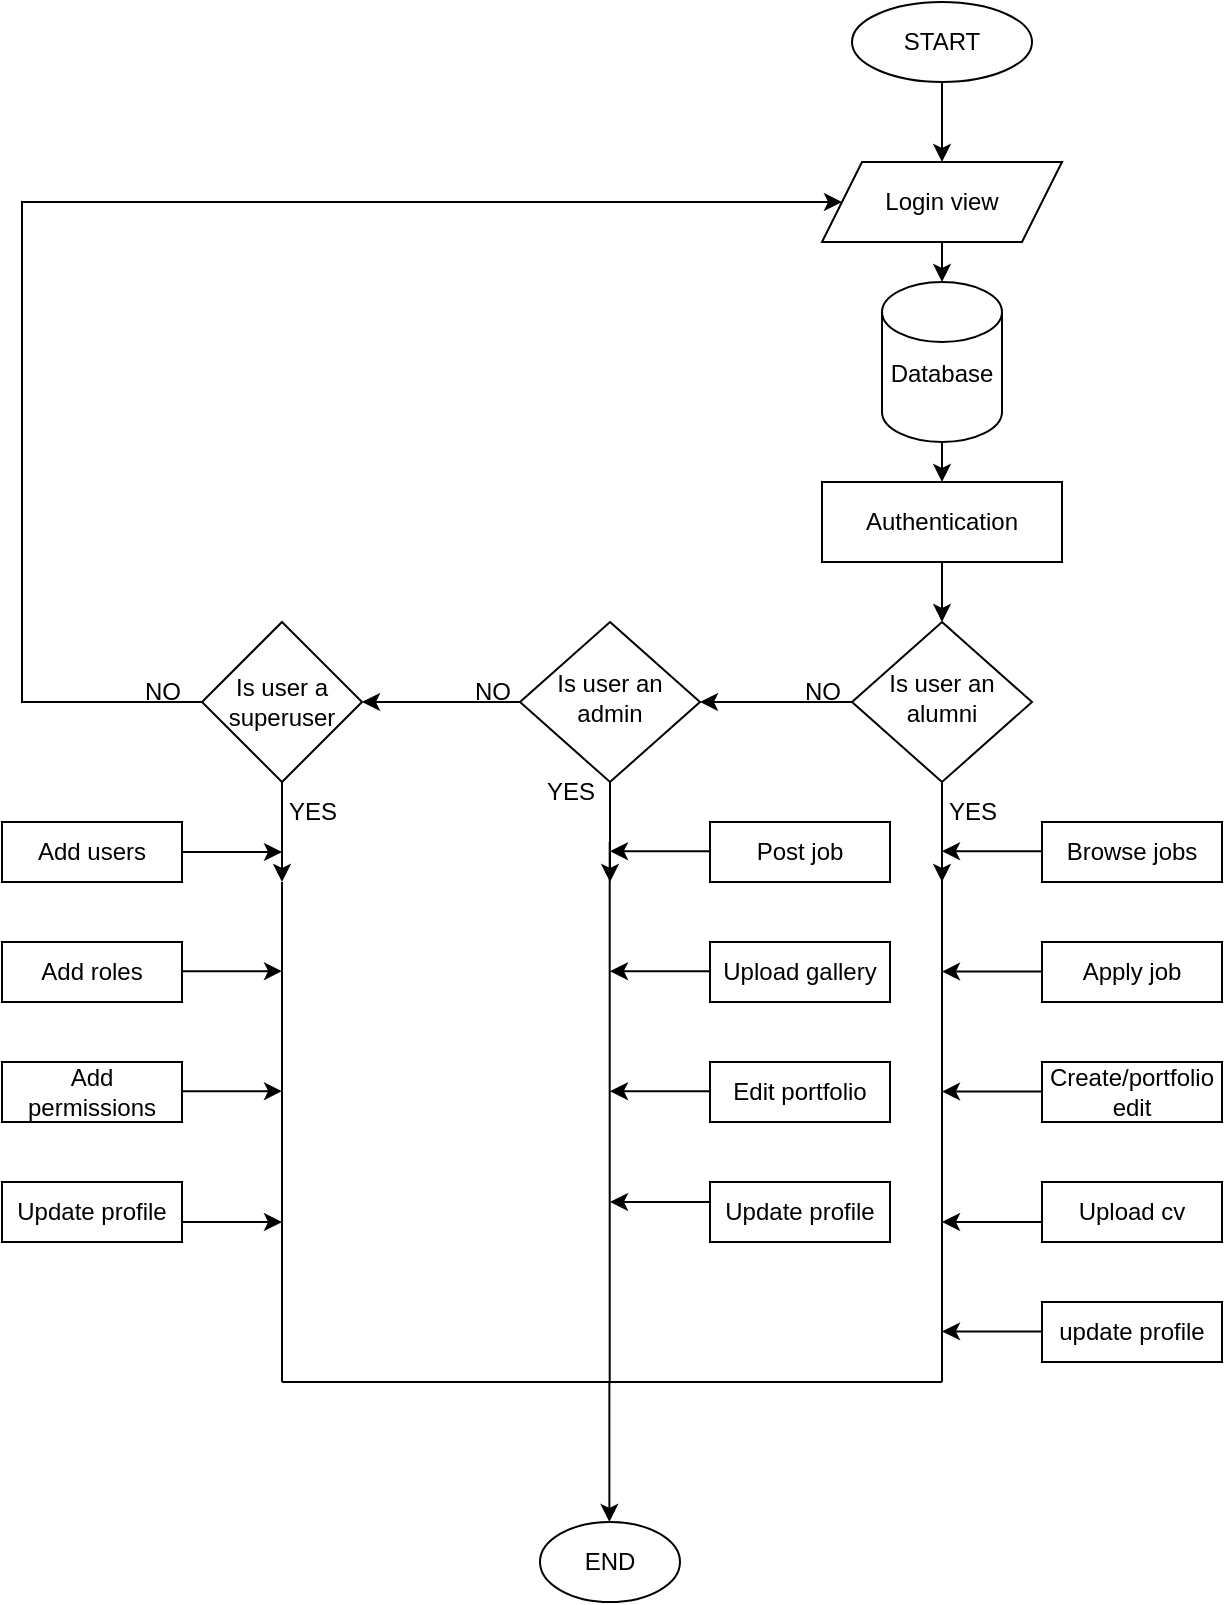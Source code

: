 <mxfile version="24.7.6">
  <diagram id="C5RBs43oDa-KdzZeNtuy" name="Page-1">
    <mxGraphModel dx="1880" dy="749" grid="1" gridSize="10" guides="1" tooltips="1" connect="1" arrows="1" fold="1" page="1" pageScale="1" pageWidth="827" pageHeight="1169" math="0" shadow="0">
      <root>
        <mxCell id="WIyWlLk6GJQsqaUBKTNV-0" />
        <mxCell id="WIyWlLk6GJQsqaUBKTNV-1" parent="WIyWlLk6GJQsqaUBKTNV-0" />
        <mxCell id="WIyWlLk6GJQsqaUBKTNV-6" value="Is user an alumni" style="rhombus;whiteSpace=wrap;html=1;shadow=0;fontFamily=Helvetica;fontSize=12;align=center;strokeWidth=1;spacing=6;spacingTop=-4;" parent="WIyWlLk6GJQsqaUBKTNV-1" vertex="1">
          <mxGeometry x="533" y="330" width="90" height="80" as="geometry" />
        </mxCell>
        <mxCell id="tVxXAvPuZTpGAG2POqlX-11" style="edgeStyle=orthogonalEdgeStyle;rounded=0;orthogonalLoop=1;jettySize=auto;html=1;exitX=0;exitY=0.5;exitDx=0;exitDy=0;entryX=1;entryY=0.5;entryDx=0;entryDy=0;" edge="1" parent="WIyWlLk6GJQsqaUBKTNV-1" source="WIyWlLk6GJQsqaUBKTNV-10" target="tVxXAvPuZTpGAG2POqlX-5">
          <mxGeometry relative="1" as="geometry" />
        </mxCell>
        <mxCell id="WIyWlLk6GJQsqaUBKTNV-10" value="Is user an admin" style="rhombus;whiteSpace=wrap;html=1;shadow=0;fontFamily=Helvetica;fontSize=12;align=center;strokeWidth=1;spacing=6;spacingTop=-4;" parent="WIyWlLk6GJQsqaUBKTNV-1" vertex="1">
          <mxGeometry x="367" y="330" width="90" height="80" as="geometry" />
        </mxCell>
        <mxCell id="tVxXAvPuZTpGAG2POqlX-1" value="Login view" style="shape=parallelogram;perimeter=parallelogramPerimeter;whiteSpace=wrap;html=1;fixedSize=1;" vertex="1" parent="WIyWlLk6GJQsqaUBKTNV-1">
          <mxGeometry x="518" y="100" width="120" height="40" as="geometry" />
        </mxCell>
        <mxCell id="tVxXAvPuZTpGAG2POqlX-2" value="START" style="ellipse;whiteSpace=wrap;html=1;" vertex="1" parent="WIyWlLk6GJQsqaUBKTNV-1">
          <mxGeometry x="533" y="20" width="90" height="40" as="geometry" />
        </mxCell>
        <mxCell id="tVxXAvPuZTpGAG2POqlX-3" value="Database&lt;div&gt;&lt;br&gt;&lt;/div&gt;" style="shape=cylinder3;whiteSpace=wrap;html=1;boundedLbl=1;backgroundOutline=1;size=15;" vertex="1" parent="WIyWlLk6GJQsqaUBKTNV-1">
          <mxGeometry x="548" y="160" width="60" height="80" as="geometry" />
        </mxCell>
        <mxCell id="tVxXAvPuZTpGAG2POqlX-13" style="edgeStyle=orthogonalEdgeStyle;rounded=0;orthogonalLoop=1;jettySize=auto;html=1;exitX=0.5;exitY=1;exitDx=0;exitDy=0;entryX=0.5;entryY=0;entryDx=0;entryDy=0;" edge="1" parent="WIyWlLk6GJQsqaUBKTNV-1" source="tVxXAvPuZTpGAG2POqlX-4" target="WIyWlLk6GJQsqaUBKTNV-6">
          <mxGeometry relative="1" as="geometry" />
        </mxCell>
        <mxCell id="tVxXAvPuZTpGAG2POqlX-4" value="Authentication" style="rounded=0;whiteSpace=wrap;html=1;" vertex="1" parent="WIyWlLk6GJQsqaUBKTNV-1">
          <mxGeometry x="518" y="260" width="120" height="40" as="geometry" />
        </mxCell>
        <mxCell id="tVxXAvPuZTpGAG2POqlX-5" value="Is user a superuser" style="rhombus;whiteSpace=wrap;html=1;" vertex="1" parent="WIyWlLk6GJQsqaUBKTNV-1">
          <mxGeometry x="208" y="330" width="80" height="80" as="geometry" />
        </mxCell>
        <mxCell id="tVxXAvPuZTpGAG2POqlX-16" value="" style="endArrow=classic;html=1;rounded=0;entryX=0.5;entryY=0;entryDx=0;entryDy=0;exitX=0.5;exitY=1;exitDx=0;exitDy=0;exitPerimeter=0;" edge="1" parent="WIyWlLk6GJQsqaUBKTNV-1" source="tVxXAvPuZTpGAG2POqlX-3" target="tVxXAvPuZTpGAG2POqlX-4">
          <mxGeometry width="50" height="50" relative="1" as="geometry">
            <mxPoint x="438" y="260" as="sourcePoint" />
            <mxPoint x="488" y="210" as="targetPoint" />
          </mxGeometry>
        </mxCell>
        <mxCell id="tVxXAvPuZTpGAG2POqlX-17" value="END" style="ellipse;whiteSpace=wrap;html=1;" vertex="1" parent="WIyWlLk6GJQsqaUBKTNV-1">
          <mxGeometry x="377" y="780" width="70" height="40" as="geometry" />
        </mxCell>
        <mxCell id="tVxXAvPuZTpGAG2POqlX-22" value="" style="endArrow=classic;html=1;rounded=0;entryX=0;entryY=0.5;entryDx=0;entryDy=0;exitX=0;exitY=0.5;exitDx=0;exitDy=0;" edge="1" parent="WIyWlLk6GJQsqaUBKTNV-1" source="tVxXAvPuZTpGAG2POqlX-5" target="tVxXAvPuZTpGAG2POqlX-1">
          <mxGeometry width="50" height="50" relative="1" as="geometry">
            <mxPoint x="418" y="280" as="sourcePoint" />
            <mxPoint x="468" y="230" as="targetPoint" />
            <Array as="points">
              <mxPoint x="118" y="370" />
              <mxPoint x="118" y="250" />
              <mxPoint x="118" y="120" />
            </Array>
          </mxGeometry>
        </mxCell>
        <mxCell id="tVxXAvPuZTpGAG2POqlX-23" value="" style="endArrow=classic;html=1;rounded=0;exitX=0.5;exitY=1;exitDx=0;exitDy=0;" edge="1" parent="WIyWlLk6GJQsqaUBKTNV-1" source="tVxXAvPuZTpGAG2POqlX-5">
          <mxGeometry width="50" height="50" relative="1" as="geometry">
            <mxPoint x="418" y="480" as="sourcePoint" />
            <mxPoint x="248" y="460" as="targetPoint" />
          </mxGeometry>
        </mxCell>
        <mxCell id="tVxXAvPuZTpGAG2POqlX-25" value="" style="endArrow=none;html=1;rounded=0;" edge="1" parent="WIyWlLk6GJQsqaUBKTNV-1">
          <mxGeometry width="50" height="50" relative="1" as="geometry">
            <mxPoint x="248" y="710" as="sourcePoint" />
            <mxPoint x="248" y="460" as="targetPoint" />
          </mxGeometry>
        </mxCell>
        <mxCell id="tVxXAvPuZTpGAG2POqlX-26" value="" style="endArrow=none;html=1;rounded=0;" edge="1" parent="WIyWlLk6GJQsqaUBKTNV-1">
          <mxGeometry width="50" height="50" relative="1" as="geometry">
            <mxPoint x="248" y="710" as="sourcePoint" />
            <mxPoint x="418" y="710" as="targetPoint" />
          </mxGeometry>
        </mxCell>
        <mxCell id="tVxXAvPuZTpGAG2POqlX-30" value="Browse jobs" style="rounded=0;whiteSpace=wrap;html=1;" vertex="1" parent="WIyWlLk6GJQsqaUBKTNV-1">
          <mxGeometry x="628" y="430" width="90" height="30" as="geometry" />
        </mxCell>
        <mxCell id="tVxXAvPuZTpGAG2POqlX-31" value="Apply job" style="rounded=0;whiteSpace=wrap;html=1;" vertex="1" parent="WIyWlLk6GJQsqaUBKTNV-1">
          <mxGeometry x="628" y="490" width="90" height="30" as="geometry" />
        </mxCell>
        <mxCell id="tVxXAvPuZTpGAG2POqlX-32" value="Create/portfolio edit" style="rounded=0;whiteSpace=wrap;html=1;" vertex="1" parent="WIyWlLk6GJQsqaUBKTNV-1">
          <mxGeometry x="628" y="550" width="90" height="30" as="geometry" />
        </mxCell>
        <mxCell id="tVxXAvPuZTpGAG2POqlX-33" value="Upload cv" style="rounded=0;whiteSpace=wrap;html=1;" vertex="1" parent="WIyWlLk6GJQsqaUBKTNV-1">
          <mxGeometry x="628" y="610" width="90" height="30" as="geometry" />
        </mxCell>
        <mxCell id="tVxXAvPuZTpGAG2POqlX-36" value="Post job" style="rounded=0;whiteSpace=wrap;html=1;" vertex="1" parent="WIyWlLk6GJQsqaUBKTNV-1">
          <mxGeometry x="462" y="430" width="90" height="30" as="geometry" />
        </mxCell>
        <mxCell id="tVxXAvPuZTpGAG2POqlX-37" value="Upload gallery" style="rounded=0;whiteSpace=wrap;html=1;" vertex="1" parent="WIyWlLk6GJQsqaUBKTNV-1">
          <mxGeometry x="462" y="490" width="90" height="30" as="geometry" />
        </mxCell>
        <mxCell id="tVxXAvPuZTpGAG2POqlX-38" value="Edit portfolio" style="rounded=0;whiteSpace=wrap;html=1;" vertex="1" parent="WIyWlLk6GJQsqaUBKTNV-1">
          <mxGeometry x="462" y="550" width="90" height="30" as="geometry" />
        </mxCell>
        <mxCell id="tVxXAvPuZTpGAG2POqlX-39" value="Update profile" style="rounded=0;whiteSpace=wrap;html=1;" vertex="1" parent="WIyWlLk6GJQsqaUBKTNV-1">
          <mxGeometry x="462" y="610" width="90" height="30" as="geometry" />
        </mxCell>
        <mxCell id="tVxXAvPuZTpGAG2POqlX-40" value="Add users" style="rounded=0;whiteSpace=wrap;html=1;" vertex="1" parent="WIyWlLk6GJQsqaUBKTNV-1">
          <mxGeometry x="108" y="430" width="90" height="30" as="geometry" />
        </mxCell>
        <mxCell id="tVxXAvPuZTpGAG2POqlX-41" value="Add roles" style="rounded=0;whiteSpace=wrap;html=1;" vertex="1" parent="WIyWlLk6GJQsqaUBKTNV-1">
          <mxGeometry x="108" y="490" width="90" height="30" as="geometry" />
        </mxCell>
        <mxCell id="tVxXAvPuZTpGAG2POqlX-42" value="Add permissions" style="rounded=0;whiteSpace=wrap;html=1;" vertex="1" parent="WIyWlLk6GJQsqaUBKTNV-1">
          <mxGeometry x="108" y="550" width="90" height="30" as="geometry" />
        </mxCell>
        <mxCell id="tVxXAvPuZTpGAG2POqlX-47" value="Update profile" style="rounded=0;whiteSpace=wrap;html=1;" vertex="1" parent="WIyWlLk6GJQsqaUBKTNV-1">
          <mxGeometry x="108" y="610" width="90" height="30" as="geometry" />
        </mxCell>
        <mxCell id="tVxXAvPuZTpGAG2POqlX-51" value="" style="endArrow=classic;html=1;rounded=0;entryX=1;entryY=0.5;entryDx=0;entryDy=0;exitX=0;exitY=0.5;exitDx=0;exitDy=0;" edge="1" parent="WIyWlLk6GJQsqaUBKTNV-1" source="WIyWlLk6GJQsqaUBKTNV-6" target="WIyWlLk6GJQsqaUBKTNV-10">
          <mxGeometry width="50" height="50" relative="1" as="geometry">
            <mxPoint x="388" y="550" as="sourcePoint" />
            <mxPoint x="438" y="500" as="targetPoint" />
          </mxGeometry>
        </mxCell>
        <mxCell id="tVxXAvPuZTpGAG2POqlX-55" value="" style="endArrow=classic;html=1;rounded=0;exitX=1;exitY=0.5;exitDx=0;exitDy=0;" edge="1" parent="WIyWlLk6GJQsqaUBKTNV-1" source="tVxXAvPuZTpGAG2POqlX-40">
          <mxGeometry width="50" height="50" relative="1" as="geometry">
            <mxPoint x="388" y="550" as="sourcePoint" />
            <mxPoint x="248" y="445" as="targetPoint" />
          </mxGeometry>
        </mxCell>
        <mxCell id="tVxXAvPuZTpGAG2POqlX-56" value="" style="endArrow=classic;html=1;rounded=0;exitX=1;exitY=0.5;exitDx=0;exitDy=0;" edge="1" parent="WIyWlLk6GJQsqaUBKTNV-1">
          <mxGeometry width="50" height="50" relative="1" as="geometry">
            <mxPoint x="198" y="504.57" as="sourcePoint" />
            <mxPoint x="248" y="504.57" as="targetPoint" />
          </mxGeometry>
        </mxCell>
        <mxCell id="tVxXAvPuZTpGAG2POqlX-57" value="" style="endArrow=classic;html=1;rounded=0;exitX=1;exitY=0.5;exitDx=0;exitDy=0;" edge="1" parent="WIyWlLk6GJQsqaUBKTNV-1">
          <mxGeometry width="50" height="50" relative="1" as="geometry">
            <mxPoint x="198" y="564.57" as="sourcePoint" />
            <mxPoint x="248" y="564.57" as="targetPoint" />
          </mxGeometry>
        </mxCell>
        <mxCell id="tVxXAvPuZTpGAG2POqlX-58" value="" style="endArrow=classic;html=1;rounded=0;exitX=1;exitY=0.5;exitDx=0;exitDy=0;" edge="1" parent="WIyWlLk6GJQsqaUBKTNV-1">
          <mxGeometry width="50" height="50" relative="1" as="geometry">
            <mxPoint x="198" y="630" as="sourcePoint" />
            <mxPoint x="248" y="630" as="targetPoint" />
            <Array as="points">
              <mxPoint x="218" y="630" />
            </Array>
          </mxGeometry>
        </mxCell>
        <mxCell id="tVxXAvPuZTpGAG2POqlX-64" value="" style="endArrow=classic;html=1;rounded=0;exitX=1;exitY=0.5;exitDx=0;exitDy=0;" edge="1" parent="WIyWlLk6GJQsqaUBKTNV-1">
          <mxGeometry width="50" height="50" relative="1" as="geometry">
            <mxPoint x="462" y="444.57" as="sourcePoint" />
            <mxPoint x="412" y="444.57" as="targetPoint" />
          </mxGeometry>
        </mxCell>
        <mxCell id="tVxXAvPuZTpGAG2POqlX-65" value="" style="endArrow=classic;html=1;rounded=0;exitX=1;exitY=0.5;exitDx=0;exitDy=0;" edge="1" parent="WIyWlLk6GJQsqaUBKTNV-1">
          <mxGeometry width="50" height="50" relative="1" as="geometry">
            <mxPoint x="462" y="504.57" as="sourcePoint" />
            <mxPoint x="412" y="504.57" as="targetPoint" />
          </mxGeometry>
        </mxCell>
        <mxCell id="tVxXAvPuZTpGAG2POqlX-66" value="" style="endArrow=classic;html=1;rounded=0;exitX=1;exitY=0.5;exitDx=0;exitDy=0;" edge="1" parent="WIyWlLk6GJQsqaUBKTNV-1">
          <mxGeometry width="50" height="50" relative="1" as="geometry">
            <mxPoint x="462" y="564.57" as="sourcePoint" />
            <mxPoint x="412" y="564.57" as="targetPoint" />
          </mxGeometry>
        </mxCell>
        <mxCell id="tVxXAvPuZTpGAG2POqlX-67" value="" style="endArrow=classic;html=1;rounded=0;exitX=1;exitY=0.5;exitDx=0;exitDy=0;" edge="1" parent="WIyWlLk6GJQsqaUBKTNV-1">
          <mxGeometry width="50" height="50" relative="1" as="geometry">
            <mxPoint x="462" y="620" as="sourcePoint" />
            <mxPoint x="412" y="620" as="targetPoint" />
          </mxGeometry>
        </mxCell>
        <mxCell id="tVxXAvPuZTpGAG2POqlX-68" value="" style="endArrow=classic;html=1;rounded=0;exitX=1;exitY=0.5;exitDx=0;exitDy=0;" edge="1" parent="WIyWlLk6GJQsqaUBKTNV-1">
          <mxGeometry width="50" height="50" relative="1" as="geometry">
            <mxPoint x="628" y="444.57" as="sourcePoint" />
            <mxPoint x="578" y="444.57" as="targetPoint" />
          </mxGeometry>
        </mxCell>
        <mxCell id="tVxXAvPuZTpGAG2POqlX-69" value="" style="endArrow=classic;html=1;rounded=0;exitX=1;exitY=0.5;exitDx=0;exitDy=0;" edge="1" parent="WIyWlLk6GJQsqaUBKTNV-1">
          <mxGeometry width="50" height="50" relative="1" as="geometry">
            <mxPoint x="628" y="504.79" as="sourcePoint" />
            <mxPoint x="578" y="504.79" as="targetPoint" />
          </mxGeometry>
        </mxCell>
        <mxCell id="tVxXAvPuZTpGAG2POqlX-70" value="" style="endArrow=classic;html=1;rounded=0;exitX=1;exitY=0.5;exitDx=0;exitDy=0;" edge="1" parent="WIyWlLk6GJQsqaUBKTNV-1">
          <mxGeometry width="50" height="50" relative="1" as="geometry">
            <mxPoint x="628" y="564.79" as="sourcePoint" />
            <mxPoint x="578" y="564.79" as="targetPoint" />
          </mxGeometry>
        </mxCell>
        <mxCell id="tVxXAvPuZTpGAG2POqlX-71" value="" style="endArrow=classic;html=1;rounded=0;exitX=1;exitY=0.5;exitDx=0;exitDy=0;" edge="1" parent="WIyWlLk6GJQsqaUBKTNV-1">
          <mxGeometry width="50" height="50" relative="1" as="geometry">
            <mxPoint x="628" y="630" as="sourcePoint" />
            <mxPoint x="578" y="630" as="targetPoint" />
          </mxGeometry>
        </mxCell>
        <mxCell id="tVxXAvPuZTpGAG2POqlX-74" value="" style="endArrow=none;html=1;rounded=0;" edge="1" parent="WIyWlLk6GJQsqaUBKTNV-1">
          <mxGeometry width="50" height="50" relative="1" as="geometry">
            <mxPoint x="412" y="710" as="sourcePoint" />
            <mxPoint x="578" y="710" as="targetPoint" />
          </mxGeometry>
        </mxCell>
        <mxCell id="tVxXAvPuZTpGAG2POqlX-76" value="" style="endArrow=classic;html=1;rounded=0;entryX=0.5;entryY=0;entryDx=0;entryDy=0;exitX=0.5;exitY=1;exitDx=0;exitDy=0;" edge="1" parent="WIyWlLk6GJQsqaUBKTNV-1" source="tVxXAvPuZTpGAG2POqlX-2" target="tVxXAvPuZTpGAG2POqlX-1">
          <mxGeometry width="50" height="50" relative="1" as="geometry">
            <mxPoint x="438" y="160" as="sourcePoint" />
            <mxPoint x="488" y="110" as="targetPoint" />
          </mxGeometry>
        </mxCell>
        <mxCell id="tVxXAvPuZTpGAG2POqlX-77" value="" style="endArrow=classic;html=1;rounded=0;entryX=0.5;entryY=0;entryDx=0;entryDy=0;entryPerimeter=0;exitX=0.5;exitY=1;exitDx=0;exitDy=0;" edge="1" parent="WIyWlLk6GJQsqaUBKTNV-1" source="tVxXAvPuZTpGAG2POqlX-1" target="tVxXAvPuZTpGAG2POqlX-3">
          <mxGeometry width="50" height="50" relative="1" as="geometry">
            <mxPoint x="438" y="160" as="sourcePoint" />
            <mxPoint x="488" y="110" as="targetPoint" />
          </mxGeometry>
        </mxCell>
        <mxCell id="tVxXAvPuZTpGAG2POqlX-78" value="YES" style="text;html=1;align=center;verticalAlign=middle;resizable=0;points=[];autosize=1;strokeColor=none;fillColor=none;" vertex="1" parent="WIyWlLk6GJQsqaUBKTNV-1">
          <mxGeometry x="238" y="410" width="50" height="30" as="geometry" />
        </mxCell>
        <mxCell id="tVxXAvPuZTpGAG2POqlX-79" value="YES" style="text;html=1;align=center;verticalAlign=middle;resizable=0;points=[];autosize=1;strokeColor=none;fillColor=none;" vertex="1" parent="WIyWlLk6GJQsqaUBKTNV-1">
          <mxGeometry x="367" y="400" width="50" height="30" as="geometry" />
        </mxCell>
        <mxCell id="tVxXAvPuZTpGAG2POqlX-80" value="YES" style="text;html=1;align=center;verticalAlign=middle;resizable=0;points=[];autosize=1;strokeColor=none;fillColor=none;" vertex="1" parent="WIyWlLk6GJQsqaUBKTNV-1">
          <mxGeometry x="568" y="410" width="50" height="30" as="geometry" />
        </mxCell>
        <mxCell id="tVxXAvPuZTpGAG2POqlX-81" value="NO" style="text;html=1;align=center;verticalAlign=middle;resizable=0;points=[];autosize=1;strokeColor=none;fillColor=none;" vertex="1" parent="WIyWlLk6GJQsqaUBKTNV-1">
          <mxGeometry x="168" y="350" width="40" height="30" as="geometry" />
        </mxCell>
        <mxCell id="tVxXAvPuZTpGAG2POqlX-82" value="NO" style="text;html=1;align=center;verticalAlign=middle;resizable=0;points=[];autosize=1;strokeColor=none;fillColor=none;" vertex="1" parent="WIyWlLk6GJQsqaUBKTNV-1">
          <mxGeometry x="333" y="350" width="40" height="30" as="geometry" />
        </mxCell>
        <mxCell id="tVxXAvPuZTpGAG2POqlX-83" value="NO" style="text;html=1;align=center;verticalAlign=middle;resizable=0;points=[];autosize=1;strokeColor=none;fillColor=none;" vertex="1" parent="WIyWlLk6GJQsqaUBKTNV-1">
          <mxGeometry x="498" y="350" width="40" height="30" as="geometry" />
        </mxCell>
        <mxCell id="tVxXAvPuZTpGAG2POqlX-86" value="" style="endArrow=classic;html=1;rounded=0;exitX=0.5;exitY=1;exitDx=0;exitDy=0;" edge="1" parent="WIyWlLk6GJQsqaUBKTNV-1" source="WIyWlLk6GJQsqaUBKTNV-10">
          <mxGeometry width="50" height="50" relative="1" as="geometry">
            <mxPoint x="268" y="470" as="sourcePoint" />
            <mxPoint x="412" y="460" as="targetPoint" />
          </mxGeometry>
        </mxCell>
        <mxCell id="tVxXAvPuZTpGAG2POqlX-87" value="" style="endArrow=none;html=1;rounded=0;" edge="1" parent="WIyWlLk6GJQsqaUBKTNV-1">
          <mxGeometry width="50" height="50" relative="1" as="geometry">
            <mxPoint x="411.85" y="710" as="sourcePoint" />
            <mxPoint x="411.85" y="440" as="targetPoint" />
          </mxGeometry>
        </mxCell>
        <mxCell id="tVxXAvPuZTpGAG2POqlX-88" value="" style="endArrow=classic;html=1;rounded=0;exitX=0.2;exitY=0.013;exitDx=0;exitDy=0;exitPerimeter=0;" edge="1" parent="WIyWlLk6GJQsqaUBKTNV-1">
          <mxGeometry width="50" height="50" relative="1" as="geometry">
            <mxPoint x="578" y="410.19" as="sourcePoint" />
            <mxPoint x="578" y="460" as="targetPoint" />
          </mxGeometry>
        </mxCell>
        <mxCell id="tVxXAvPuZTpGAG2POqlX-89" value="" style="endArrow=none;html=1;rounded=0;" edge="1" parent="WIyWlLk6GJQsqaUBKTNV-1">
          <mxGeometry width="50" height="50" relative="1" as="geometry">
            <mxPoint x="578" y="710" as="sourcePoint" />
            <mxPoint x="578" y="450" as="targetPoint" />
          </mxGeometry>
        </mxCell>
        <mxCell id="tVxXAvPuZTpGAG2POqlX-90" value="update profile" style="rounded=0;whiteSpace=wrap;html=1;" vertex="1" parent="WIyWlLk6GJQsqaUBKTNV-1">
          <mxGeometry x="628" y="670" width="90" height="30" as="geometry" />
        </mxCell>
        <mxCell id="tVxXAvPuZTpGAG2POqlX-91" value="" style="endArrow=classic;html=1;rounded=0;exitX=1;exitY=0.5;exitDx=0;exitDy=0;" edge="1" parent="WIyWlLk6GJQsqaUBKTNV-1">
          <mxGeometry width="50" height="50" relative="1" as="geometry">
            <mxPoint x="628" y="684.69" as="sourcePoint" />
            <mxPoint x="578" y="684.69" as="targetPoint" />
          </mxGeometry>
        </mxCell>
        <mxCell id="tVxXAvPuZTpGAG2POqlX-92" value="" style="endArrow=classic;html=1;rounded=0;" edge="1" parent="WIyWlLk6GJQsqaUBKTNV-1">
          <mxGeometry width="50" height="50" relative="1" as="geometry">
            <mxPoint x="411.69" y="710" as="sourcePoint" />
            <mxPoint x="411.69" y="780" as="targetPoint" />
          </mxGeometry>
        </mxCell>
      </root>
    </mxGraphModel>
  </diagram>
</mxfile>
